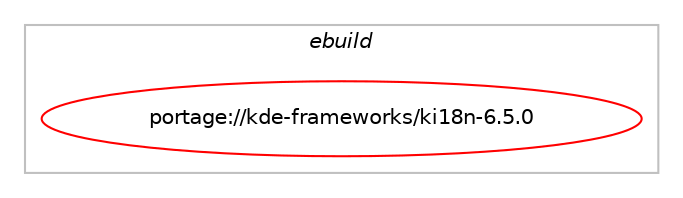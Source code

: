 digraph prolog {

# *************
# Graph options
# *************

newrank=true;
concentrate=true;
compound=true;
graph [rankdir=LR,fontname=Helvetica,fontsize=10,ranksep=1.5];#, ranksep=2.5, nodesep=0.2];
edge  [arrowhead=vee];
node  [fontname=Helvetica,fontsize=10];

# **********
# The ebuild
# **********

subgraph cluster_leftcol {
color=gray;
label=<<i>ebuild</i>>;
id [label="portage://kde-frameworks/ki18n-6.5.0", color=red, width=4, href="../kde-frameworks/ki18n-6.5.0.svg"];
}

# ****************
# The dependencies
# ****************

subgraph cluster_midcol {
color=gray;
label=<<i>dependencies</i>>;
subgraph cluster_compile {
fillcolor="#eeeeee";
style=filled;
label=<<i>compile</i>>;
# *** BEGIN UNKNOWN DEPENDENCY TYPE (TODO) ***
# id -> equal(use_conditional_group(positive,doc,portage://kde-frameworks/ki18n-6.5.0,[package_dependency(portage://kde-frameworks/ki18n-6.5.0,install,no,dev-qt,qt-docs,none,[,,],[slot(6)],[])]))
# *** END UNKNOWN DEPENDENCY TYPE (TODO) ***

# *** BEGIN UNKNOWN DEPENDENCY TYPE (TODO) ***
# id -> equal(use_conditional_group(positive,python_single_target_python3_10,portage://kde-frameworks/ki18n-6.5.0,[package_dependency(portage://kde-frameworks/ki18n-6.5.0,install,no,dev-lang,python,none,[,,],[slot(3.10)],[])]))
# *** END UNKNOWN DEPENDENCY TYPE (TODO) ***

# *** BEGIN UNKNOWN DEPENDENCY TYPE (TODO) ***
# id -> equal(use_conditional_group(positive,python_single_target_python3_11,portage://kde-frameworks/ki18n-6.5.0,[package_dependency(portage://kde-frameworks/ki18n-6.5.0,install,no,dev-lang,python,none,[,,],[slot(3.11)],[])]))
# *** END UNKNOWN DEPENDENCY TYPE (TODO) ***

# *** BEGIN UNKNOWN DEPENDENCY TYPE (TODO) ***
# id -> equal(use_conditional_group(positive,python_single_target_python3_12,portage://kde-frameworks/ki18n-6.5.0,[package_dependency(portage://kde-frameworks/ki18n-6.5.0,install,no,dev-lang,python,none,[,,],[slot(3.12)],[])]))
# *** END UNKNOWN DEPENDENCY TYPE (TODO) ***

# *** BEGIN UNKNOWN DEPENDENCY TYPE (TODO) ***
# id -> equal(use_conditional_group(positive,python_single_target_python3_13,portage://kde-frameworks/ki18n-6.5.0,[package_dependency(portage://kde-frameworks/ki18n-6.5.0,install,no,dev-lang,python,none,[,,],[slot(3.13)],[])]))
# *** END UNKNOWN DEPENDENCY TYPE (TODO) ***

# *** BEGIN UNKNOWN DEPENDENCY TYPE (TODO) ***
# id -> equal(use_conditional_group(positive,test,portage://kde-frameworks/ki18n-6.5.0,[package_dependency(portage://kde-frameworks/ki18n-6.5.0,install,no,dev-qt,qtbase,greaterequal,[6.6.2,,,6.6.2],[slot(6)],[use(enable(concurrent),none)])]))
# *** END UNKNOWN DEPENDENCY TYPE (TODO) ***

# *** BEGIN UNKNOWN DEPENDENCY TYPE (TODO) ***
# id -> equal(package_dependency(portage://kde-frameworks/ki18n-6.5.0,install,no,dev-qt,qtbase,greaterequal,[6.6.2,,,6.6.2],[slot(6)],[use(enable(widgets),none)]))
# *** END UNKNOWN DEPENDENCY TYPE (TODO) ***

# *** BEGIN UNKNOWN DEPENDENCY TYPE (TODO) ***
# id -> equal(package_dependency(portage://kde-frameworks/ki18n-6.5.0,install,no,dev-qt,qtbase,none,[,,],[slot(6)],[]))
# *** END UNKNOWN DEPENDENCY TYPE (TODO) ***

# *** BEGIN UNKNOWN DEPENDENCY TYPE (TODO) ***
# id -> equal(package_dependency(portage://kde-frameworks/ki18n-6.5.0,install,no,dev-qt,qtdeclarative,greaterequal,[6.6.2,,,6.6.2],[slot(6)],[]))
# *** END UNKNOWN DEPENDENCY TYPE (TODO) ***

# *** BEGIN UNKNOWN DEPENDENCY TYPE (TODO) ***
# id -> equal(package_dependency(portage://kde-frameworks/ki18n-6.5.0,install,no,sys-devel,gettext,none,[,,],[],[]))
# *** END UNKNOWN DEPENDENCY TYPE (TODO) ***

# *** BEGIN UNKNOWN DEPENDENCY TYPE (TODO) ***
# id -> equal(package_dependency(portage://kde-frameworks/ki18n-6.5.0,install,no,virtual,libintl,none,[,,],[],[]))
# *** END UNKNOWN DEPENDENCY TYPE (TODO) ***

}
subgraph cluster_compileandrun {
fillcolor="#eeeeee";
style=filled;
label=<<i>compile and run</i>>;
}
subgraph cluster_run {
fillcolor="#eeeeee";
style=filled;
label=<<i>run</i>>;
# *** BEGIN UNKNOWN DEPENDENCY TYPE (TODO) ***
# id -> equal(use_conditional_group(positive,doc,portage://kde-frameworks/ki18n-6.5.0,[package_dependency(portage://kde-frameworks/ki18n-6.5.0,run,no,dev-qt,qt-docs,none,[,,],[slot(6)],[])]))
# *** END UNKNOWN DEPENDENCY TYPE (TODO) ***

# *** BEGIN UNKNOWN DEPENDENCY TYPE (TODO) ***
# id -> equal(use_conditional_group(positive,python_single_target_python3_10,portage://kde-frameworks/ki18n-6.5.0,[package_dependency(portage://kde-frameworks/ki18n-6.5.0,run,no,dev-lang,python,none,[,,],[slot(3.10)],[])]))
# *** END UNKNOWN DEPENDENCY TYPE (TODO) ***

# *** BEGIN UNKNOWN DEPENDENCY TYPE (TODO) ***
# id -> equal(use_conditional_group(positive,python_single_target_python3_11,portage://kde-frameworks/ki18n-6.5.0,[package_dependency(portage://kde-frameworks/ki18n-6.5.0,run,no,dev-lang,python,none,[,,],[slot(3.11)],[])]))
# *** END UNKNOWN DEPENDENCY TYPE (TODO) ***

# *** BEGIN UNKNOWN DEPENDENCY TYPE (TODO) ***
# id -> equal(use_conditional_group(positive,python_single_target_python3_12,portage://kde-frameworks/ki18n-6.5.0,[package_dependency(portage://kde-frameworks/ki18n-6.5.0,run,no,dev-lang,python,none,[,,],[slot(3.12)],[])]))
# *** END UNKNOWN DEPENDENCY TYPE (TODO) ***

# *** BEGIN UNKNOWN DEPENDENCY TYPE (TODO) ***
# id -> equal(use_conditional_group(positive,python_single_target_python3_13,portage://kde-frameworks/ki18n-6.5.0,[package_dependency(portage://kde-frameworks/ki18n-6.5.0,run,no,dev-lang,python,none,[,,],[slot(3.13)],[])]))
# *** END UNKNOWN DEPENDENCY TYPE (TODO) ***

# *** BEGIN UNKNOWN DEPENDENCY TYPE (TODO) ***
# id -> equal(package_dependency(portage://kde-frameworks/ki18n-6.5.0,run,no,app-text,iso-codes,none,[,,],[],[]))
# *** END UNKNOWN DEPENDENCY TYPE (TODO) ***

# *** BEGIN UNKNOWN DEPENDENCY TYPE (TODO) ***
# id -> equal(package_dependency(portage://kde-frameworks/ki18n-6.5.0,run,no,dev-qt,qtbase,greaterequal,[6.6.2,,,6.6.2],[slot(6)],[use(enable(widgets),none)]))
# *** END UNKNOWN DEPENDENCY TYPE (TODO) ***

# *** BEGIN UNKNOWN DEPENDENCY TYPE (TODO) ***
# id -> equal(package_dependency(portage://kde-frameworks/ki18n-6.5.0,run,no,dev-qt,qtbase,none,[,,],[slot(6)],[]))
# *** END UNKNOWN DEPENDENCY TYPE (TODO) ***

# *** BEGIN UNKNOWN DEPENDENCY TYPE (TODO) ***
# id -> equal(package_dependency(portage://kde-frameworks/ki18n-6.5.0,run,no,dev-qt,qtdeclarative,greaterequal,[6.6.2,,,6.6.2],[slot(6)],[]))
# *** END UNKNOWN DEPENDENCY TYPE (TODO) ***

# *** BEGIN UNKNOWN DEPENDENCY TYPE (TODO) ***
# id -> equal(package_dependency(portage://kde-frameworks/ki18n-6.5.0,run,no,kde-frameworks,kf-env,greaterequal,[6,,,6],[],[]))
# *** END UNKNOWN DEPENDENCY TYPE (TODO) ***

# *** BEGIN UNKNOWN DEPENDENCY TYPE (TODO) ***
# id -> equal(package_dependency(portage://kde-frameworks/ki18n-6.5.0,run,no,sys-devel,gettext,none,[,,],[],[]))
# *** END UNKNOWN DEPENDENCY TYPE (TODO) ***

# *** BEGIN UNKNOWN DEPENDENCY TYPE (TODO) ***
# id -> equal(package_dependency(portage://kde-frameworks/ki18n-6.5.0,run,no,virtual,libintl,none,[,,],[],[]))
# *** END UNKNOWN DEPENDENCY TYPE (TODO) ***

}
}

# **************
# The candidates
# **************

subgraph cluster_choices {
rank=same;
color=gray;
label=<<i>candidates</i>>;

}

}

